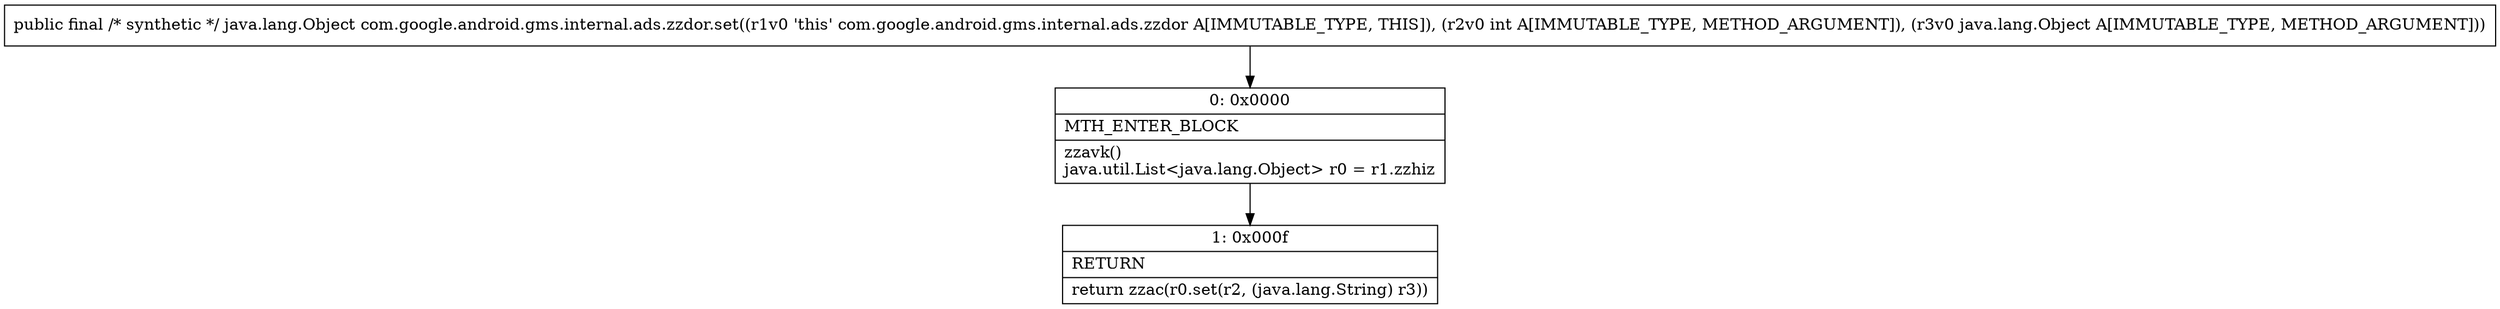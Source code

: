 digraph "CFG forcom.google.android.gms.internal.ads.zzdor.set(ILjava\/lang\/Object;)Ljava\/lang\/Object;" {
Node_0 [shape=record,label="{0\:\ 0x0000|MTH_ENTER_BLOCK\l|zzavk()\ljava.util.List\<java.lang.Object\> r0 = r1.zzhiz\l}"];
Node_1 [shape=record,label="{1\:\ 0x000f|RETURN\l|return zzac(r0.set(r2, (java.lang.String) r3))\l}"];
MethodNode[shape=record,label="{public final \/* synthetic *\/ java.lang.Object com.google.android.gms.internal.ads.zzdor.set((r1v0 'this' com.google.android.gms.internal.ads.zzdor A[IMMUTABLE_TYPE, THIS]), (r2v0 int A[IMMUTABLE_TYPE, METHOD_ARGUMENT]), (r3v0 java.lang.Object A[IMMUTABLE_TYPE, METHOD_ARGUMENT])) }"];
MethodNode -> Node_0;
Node_0 -> Node_1;
}

